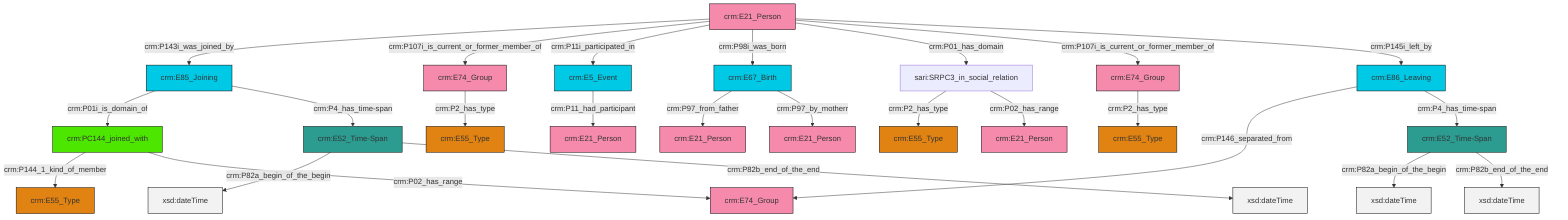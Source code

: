 graph TD
classDef Literal fill:#f2f2f2,stroke:#000000;
classDef CRM_Entity fill:#FFFFFF,stroke:#000000;
classDef Temporal_Entity fill:#00C9E6, stroke:#000000;
classDef Type fill:#E18312, stroke:#000000;
classDef Time-Span fill:#2C9C91, stroke:#000000;
classDef Appellation fill:#FFEB7F, stroke:#000000;
classDef Place fill:#008836, stroke:#000000;
classDef Persistent_Item fill:#B266B2, stroke:#000000;
classDef Conceptual_Object fill:#FFD700, stroke:#000000;
classDef Physical_Thing fill:#D2B48C, stroke:#000000;
classDef Actor fill:#f58aad, stroke:#000000;
classDef PC_Classes fill:#4ce600, stroke:#000000;
classDef Multi fill:#cccccc,stroke:#000000;

0["crm:E74_Group"]:::Actor -->|crm:P2_has_type| 1["crm:E55_Type"]:::Type
4["crm:E21_Person"]:::Actor -->|crm:P143i_was_joined_by| 5["crm:E85_Joining"]:::Temporal_Entity
4["crm:E21_Person"]:::Actor -->|crm:P107i_is_current_or_former_member_of| 0["crm:E74_Group"]:::Actor
19["crm:E86_Leaving"]:::Temporal_Entity -->|crm:P146_separated_from| 20["crm:E74_Group"]:::Actor
4["crm:E21_Person"]:::Actor -->|crm:P11i_participated_in| 22["crm:E5_Event"]:::Temporal_Entity
4["crm:E21_Person"]:::Actor -->|crm:P98i_was_born| 23["crm:E67_Birth"]:::Temporal_Entity
23["crm:E67_Birth"]:::Temporal_Entity -->|crm:P97_from_father| 11["crm:E21_Person"]:::Actor
26["sari:SRPC3_in_social_relation"]:::Default -->|crm:P2_has_type| 17["crm:E55_Type"]:::Type
24["crm:E52_Time-Span"]:::Time-Span -->|crm:P82a_begin_of_the_begin| 28[xsd:dateTime]:::Literal
19["crm:E86_Leaving"]:::Temporal_Entity -->|crm:P4_has_time-span| 15["crm:E52_Time-Span"]:::Time-Span
26["sari:SRPC3_in_social_relation"]:::Default -->|crm:P02_has_range| 34["crm:E21_Person"]:::Actor
4["crm:E21_Person"]:::Actor -->|crm:P01_has_domain| 26["sari:SRPC3_in_social_relation"]:::Default
22["crm:E5_Event"]:::Temporal_Entity -->|crm:P11_had_participant| 6["crm:E21_Person"]:::Actor
13["crm:E74_Group"]:::Actor -->|crm:P2_has_type| 31["crm:E55_Type"]:::Type
5["crm:E85_Joining"]:::Temporal_Entity -->|crm:P01i_is_domain_of| 9["crm:PC144_joined_with"]:::PC_Classes
9["crm:PC144_joined_with"]:::PC_Classes -->|crm:P144_1_kind_of_member| 37["crm:E55_Type"]:::Type
9["crm:PC144_joined_with"]:::PC_Classes -->|crm:P02_has_range| 20["crm:E74_Group"]:::Actor
23["crm:E67_Birth"]:::Temporal_Entity -->|crm:P97_by_motherr| 2["crm:E21_Person"]:::Actor
24["crm:E52_Time-Span"]:::Time-Span -->|crm:P82b_end_of_the_end| 39[xsd:dateTime]:::Literal
15["crm:E52_Time-Span"]:::Time-Span -->|crm:P82a_begin_of_the_begin| 42[xsd:dateTime]:::Literal
15["crm:E52_Time-Span"]:::Time-Span -->|crm:P82b_end_of_the_end| 43[xsd:dateTime]:::Literal
4["crm:E21_Person"]:::Actor -->|crm:P107i_is_current_or_former_member_of| 13["crm:E74_Group"]:::Actor
5["crm:E85_Joining"]:::Temporal_Entity -->|crm:P4_has_time-span| 24["crm:E52_Time-Span"]:::Time-Span
4["crm:E21_Person"]:::Actor -->|crm:P145i_left_by| 19["crm:E86_Leaving"]:::Temporal_Entity